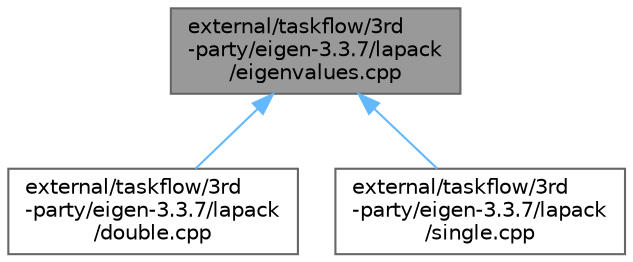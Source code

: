 digraph "external/taskflow/3rd-party/eigen-3.3.7/lapack/eigenvalues.cpp"
{
 // LATEX_PDF_SIZE
  bgcolor="transparent";
  edge [fontname=Helvetica,fontsize=10,labelfontname=Helvetica,labelfontsize=10];
  node [fontname=Helvetica,fontsize=10,shape=box,height=0.2,width=0.4];
  Node1 [id="Node000001",label="external/taskflow/3rd\l-party/eigen-3.3.7/lapack\l/eigenvalues.cpp",height=0.2,width=0.4,color="gray40", fillcolor="grey60", style="filled", fontcolor="black",tooltip=" "];
  Node1 -> Node2 [id="edge3_Node000001_Node000002",dir="back",color="steelblue1",style="solid",tooltip=" "];
  Node2 [id="Node000002",label="external/taskflow/3rd\l-party/eigen-3.3.7/lapack\l/double.cpp",height=0.2,width=0.4,color="grey40", fillcolor="white", style="filled",URL="$lapack_2double_8cpp.html",tooltip=" "];
  Node1 -> Node3 [id="edge4_Node000001_Node000003",dir="back",color="steelblue1",style="solid",tooltip=" "];
  Node3 [id="Node000003",label="external/taskflow/3rd\l-party/eigen-3.3.7/lapack\l/single.cpp",height=0.2,width=0.4,color="grey40", fillcolor="white", style="filled",URL="$lapack_2single_8cpp.html",tooltip=" "];
}
